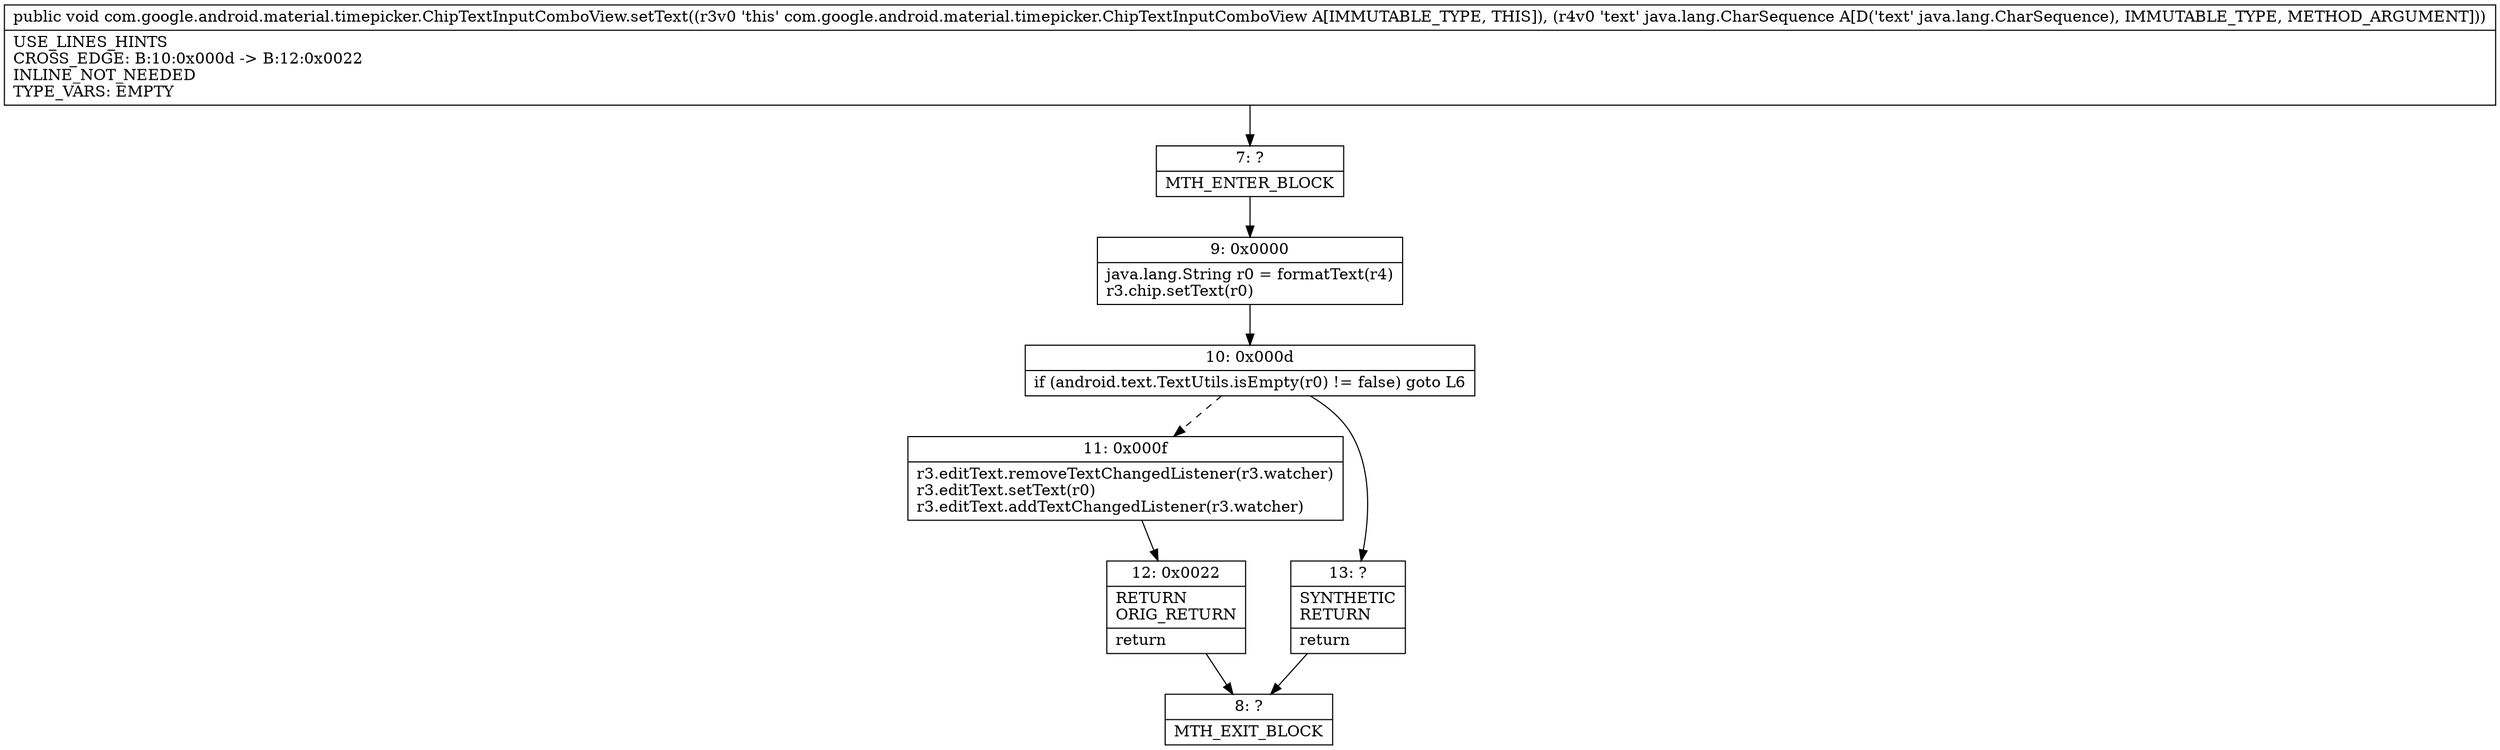 digraph "CFG forcom.google.android.material.timepicker.ChipTextInputComboView.setText(Ljava\/lang\/CharSequence;)V" {
Node_7 [shape=record,label="{7\:\ ?|MTH_ENTER_BLOCK\l}"];
Node_9 [shape=record,label="{9\:\ 0x0000|java.lang.String r0 = formatText(r4)\lr3.chip.setText(r0)\l}"];
Node_10 [shape=record,label="{10\:\ 0x000d|if (android.text.TextUtils.isEmpty(r0) != false) goto L6\l}"];
Node_11 [shape=record,label="{11\:\ 0x000f|r3.editText.removeTextChangedListener(r3.watcher)\lr3.editText.setText(r0)\lr3.editText.addTextChangedListener(r3.watcher)\l}"];
Node_12 [shape=record,label="{12\:\ 0x0022|RETURN\lORIG_RETURN\l|return\l}"];
Node_8 [shape=record,label="{8\:\ ?|MTH_EXIT_BLOCK\l}"];
Node_13 [shape=record,label="{13\:\ ?|SYNTHETIC\lRETURN\l|return\l}"];
MethodNode[shape=record,label="{public void com.google.android.material.timepicker.ChipTextInputComboView.setText((r3v0 'this' com.google.android.material.timepicker.ChipTextInputComboView A[IMMUTABLE_TYPE, THIS]), (r4v0 'text' java.lang.CharSequence A[D('text' java.lang.CharSequence), IMMUTABLE_TYPE, METHOD_ARGUMENT]))  | USE_LINES_HINTS\lCROSS_EDGE: B:10:0x000d \-\> B:12:0x0022\lINLINE_NOT_NEEDED\lTYPE_VARS: EMPTY\l}"];
MethodNode -> Node_7;Node_7 -> Node_9;
Node_9 -> Node_10;
Node_10 -> Node_11[style=dashed];
Node_10 -> Node_13;
Node_11 -> Node_12;
Node_12 -> Node_8;
Node_13 -> Node_8;
}

